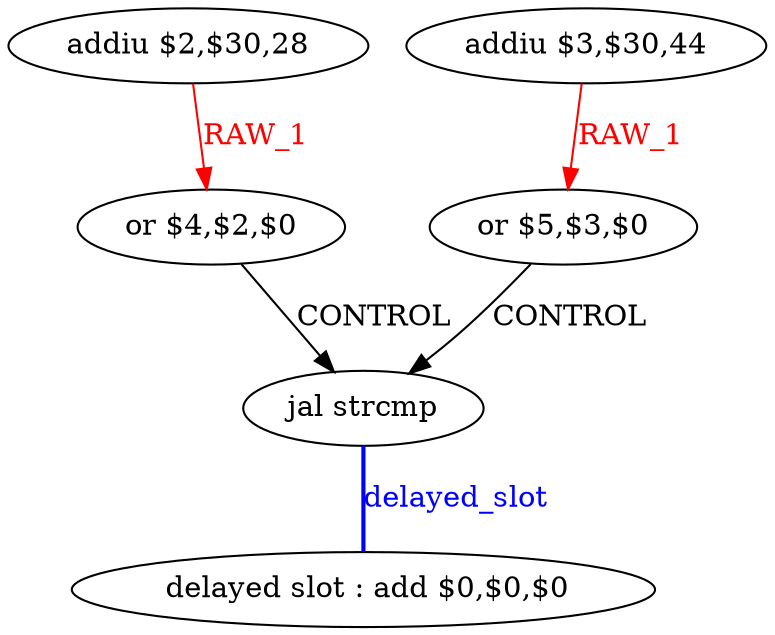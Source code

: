 digraph G1 {
node [shape = ellipse];
i5 [label = " delayed slot : add $0,$0,$0"] ;
i4 ->  i5 [style = bold, dir= none, fontcolor = blue, color = blue, label= "delayed_slot"];
i4 [label = "jal strcmp"] ;
i0 [label = "addiu $2,$30,28"] ;
i0 ->  i2 [color = red, fontcolor = red, label= "RAW_1"];
i2 [label = "or $4,$2,$0"] ;
i2 ->  i4 [label= "CONTROL"];
i1 [label = "addiu $3,$30,44"] ;
i1 ->  i3 [color = red, fontcolor = red, label= "RAW_1"];
i3 [label = "or $5,$3,$0"] ;
i3 ->  i4 [label= "CONTROL"];
}
